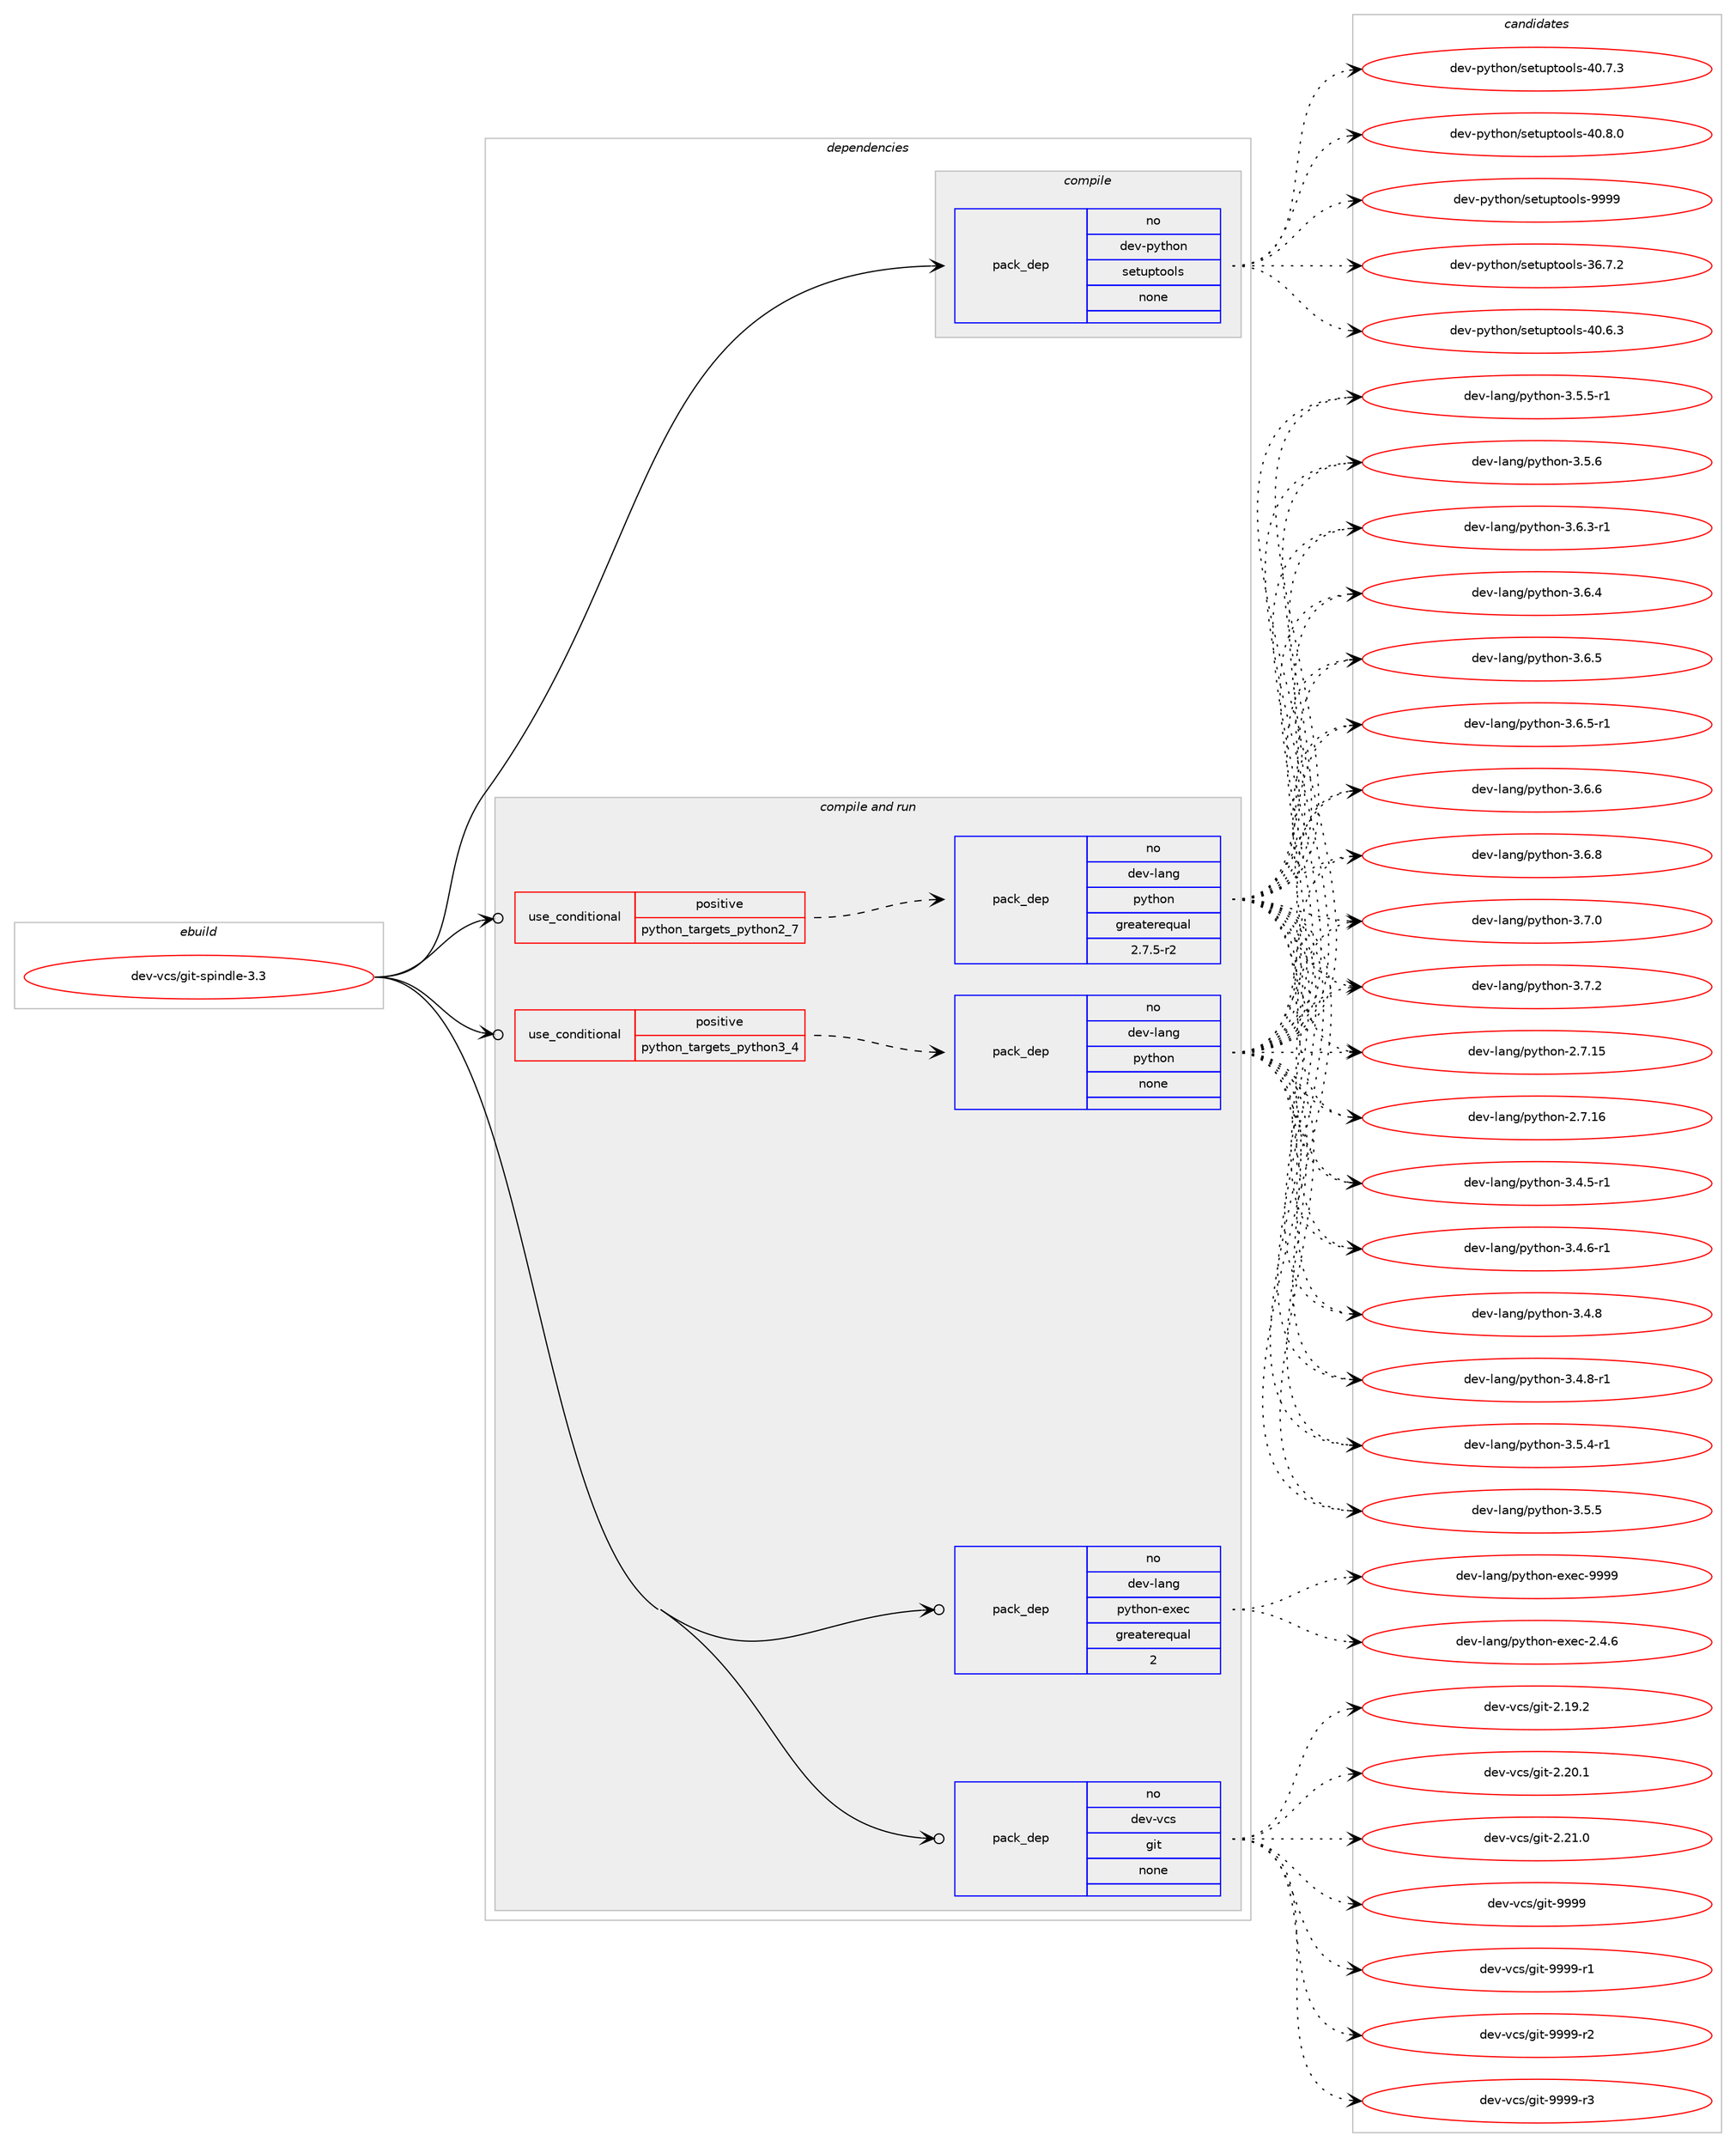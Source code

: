 digraph prolog {

# *************
# Graph options
# *************

newrank=true;
concentrate=true;
compound=true;
graph [rankdir=LR,fontname=Helvetica,fontsize=10,ranksep=1.5];#, ranksep=2.5, nodesep=0.2];
edge  [arrowhead=vee];
node  [fontname=Helvetica,fontsize=10];

# **********
# The ebuild
# **********

subgraph cluster_leftcol {
color=gray;
rank=same;
label=<<i>ebuild</i>>;
id [label="dev-vcs/git-spindle-3.3", color=red, width=4, href="../dev-vcs/git-spindle-3.3.svg"];
}

# ****************
# The dependencies
# ****************

subgraph cluster_midcol {
color=gray;
label=<<i>dependencies</i>>;
subgraph cluster_compile {
fillcolor="#eeeeee";
style=filled;
label=<<i>compile</i>>;
subgraph pack1102158 {
dependency1551501 [label=<<TABLE BORDER="0" CELLBORDER="1" CELLSPACING="0" CELLPADDING="4" WIDTH="220"><TR><TD ROWSPAN="6" CELLPADDING="30">pack_dep</TD></TR><TR><TD WIDTH="110">no</TD></TR><TR><TD>dev-python</TD></TR><TR><TD>setuptools</TD></TR><TR><TD>none</TD></TR><TR><TD></TD></TR></TABLE>>, shape=none, color=blue];
}
id:e -> dependency1551501:w [weight=20,style="solid",arrowhead="vee"];
}
subgraph cluster_compileandrun {
fillcolor="#eeeeee";
style=filled;
label=<<i>compile and run</i>>;
subgraph cond425591 {
dependency1551502 [label=<<TABLE BORDER="0" CELLBORDER="1" CELLSPACING="0" CELLPADDING="4"><TR><TD ROWSPAN="3" CELLPADDING="10">use_conditional</TD></TR><TR><TD>positive</TD></TR><TR><TD>python_targets_python2_7</TD></TR></TABLE>>, shape=none, color=red];
subgraph pack1102159 {
dependency1551503 [label=<<TABLE BORDER="0" CELLBORDER="1" CELLSPACING="0" CELLPADDING="4" WIDTH="220"><TR><TD ROWSPAN="6" CELLPADDING="30">pack_dep</TD></TR><TR><TD WIDTH="110">no</TD></TR><TR><TD>dev-lang</TD></TR><TR><TD>python</TD></TR><TR><TD>greaterequal</TD></TR><TR><TD>2.7.5-r2</TD></TR></TABLE>>, shape=none, color=blue];
}
dependency1551502:e -> dependency1551503:w [weight=20,style="dashed",arrowhead="vee"];
}
id:e -> dependency1551502:w [weight=20,style="solid",arrowhead="odotvee"];
subgraph cond425592 {
dependency1551504 [label=<<TABLE BORDER="0" CELLBORDER="1" CELLSPACING="0" CELLPADDING="4"><TR><TD ROWSPAN="3" CELLPADDING="10">use_conditional</TD></TR><TR><TD>positive</TD></TR><TR><TD>python_targets_python3_4</TD></TR></TABLE>>, shape=none, color=red];
subgraph pack1102160 {
dependency1551505 [label=<<TABLE BORDER="0" CELLBORDER="1" CELLSPACING="0" CELLPADDING="4" WIDTH="220"><TR><TD ROWSPAN="6" CELLPADDING="30">pack_dep</TD></TR><TR><TD WIDTH="110">no</TD></TR><TR><TD>dev-lang</TD></TR><TR><TD>python</TD></TR><TR><TD>none</TD></TR><TR><TD></TD></TR></TABLE>>, shape=none, color=blue];
}
dependency1551504:e -> dependency1551505:w [weight=20,style="dashed",arrowhead="vee"];
}
id:e -> dependency1551504:w [weight=20,style="solid",arrowhead="odotvee"];
subgraph pack1102161 {
dependency1551506 [label=<<TABLE BORDER="0" CELLBORDER="1" CELLSPACING="0" CELLPADDING="4" WIDTH="220"><TR><TD ROWSPAN="6" CELLPADDING="30">pack_dep</TD></TR><TR><TD WIDTH="110">no</TD></TR><TR><TD>dev-lang</TD></TR><TR><TD>python-exec</TD></TR><TR><TD>greaterequal</TD></TR><TR><TD>2</TD></TR></TABLE>>, shape=none, color=blue];
}
id:e -> dependency1551506:w [weight=20,style="solid",arrowhead="odotvee"];
subgraph pack1102162 {
dependency1551507 [label=<<TABLE BORDER="0" CELLBORDER="1" CELLSPACING="0" CELLPADDING="4" WIDTH="220"><TR><TD ROWSPAN="6" CELLPADDING="30">pack_dep</TD></TR><TR><TD WIDTH="110">no</TD></TR><TR><TD>dev-vcs</TD></TR><TR><TD>git</TD></TR><TR><TD>none</TD></TR><TR><TD></TD></TR></TABLE>>, shape=none, color=blue];
}
id:e -> dependency1551507:w [weight=20,style="solid",arrowhead="odotvee"];
}
subgraph cluster_run {
fillcolor="#eeeeee";
style=filled;
label=<<i>run</i>>;
}
}

# **************
# The candidates
# **************

subgraph cluster_choices {
rank=same;
color=gray;
label=<<i>candidates</i>>;

subgraph choice1102158 {
color=black;
nodesep=1;
choice100101118451121211161041111104711510111611711211611111110811545515446554650 [label="dev-python/setuptools-36.7.2", color=red, width=4,href="../dev-python/setuptools-36.7.2.svg"];
choice100101118451121211161041111104711510111611711211611111110811545524846544651 [label="dev-python/setuptools-40.6.3", color=red, width=4,href="../dev-python/setuptools-40.6.3.svg"];
choice100101118451121211161041111104711510111611711211611111110811545524846554651 [label="dev-python/setuptools-40.7.3", color=red, width=4,href="../dev-python/setuptools-40.7.3.svg"];
choice100101118451121211161041111104711510111611711211611111110811545524846564648 [label="dev-python/setuptools-40.8.0", color=red, width=4,href="../dev-python/setuptools-40.8.0.svg"];
choice10010111845112121116104111110471151011161171121161111111081154557575757 [label="dev-python/setuptools-9999", color=red, width=4,href="../dev-python/setuptools-9999.svg"];
dependency1551501:e -> choice100101118451121211161041111104711510111611711211611111110811545515446554650:w [style=dotted,weight="100"];
dependency1551501:e -> choice100101118451121211161041111104711510111611711211611111110811545524846544651:w [style=dotted,weight="100"];
dependency1551501:e -> choice100101118451121211161041111104711510111611711211611111110811545524846554651:w [style=dotted,weight="100"];
dependency1551501:e -> choice100101118451121211161041111104711510111611711211611111110811545524846564648:w [style=dotted,weight="100"];
dependency1551501:e -> choice10010111845112121116104111110471151011161171121161111111081154557575757:w [style=dotted,weight="100"];
}
subgraph choice1102159 {
color=black;
nodesep=1;
choice10010111845108971101034711212111610411111045504655464953 [label="dev-lang/python-2.7.15", color=red, width=4,href="../dev-lang/python-2.7.15.svg"];
choice10010111845108971101034711212111610411111045504655464954 [label="dev-lang/python-2.7.16", color=red, width=4,href="../dev-lang/python-2.7.16.svg"];
choice1001011184510897110103471121211161041111104551465246534511449 [label="dev-lang/python-3.4.5-r1", color=red, width=4,href="../dev-lang/python-3.4.5-r1.svg"];
choice1001011184510897110103471121211161041111104551465246544511449 [label="dev-lang/python-3.4.6-r1", color=red, width=4,href="../dev-lang/python-3.4.6-r1.svg"];
choice100101118451089711010347112121116104111110455146524656 [label="dev-lang/python-3.4.8", color=red, width=4,href="../dev-lang/python-3.4.8.svg"];
choice1001011184510897110103471121211161041111104551465246564511449 [label="dev-lang/python-3.4.8-r1", color=red, width=4,href="../dev-lang/python-3.4.8-r1.svg"];
choice1001011184510897110103471121211161041111104551465346524511449 [label="dev-lang/python-3.5.4-r1", color=red, width=4,href="../dev-lang/python-3.5.4-r1.svg"];
choice100101118451089711010347112121116104111110455146534653 [label="dev-lang/python-3.5.5", color=red, width=4,href="../dev-lang/python-3.5.5.svg"];
choice1001011184510897110103471121211161041111104551465346534511449 [label="dev-lang/python-3.5.5-r1", color=red, width=4,href="../dev-lang/python-3.5.5-r1.svg"];
choice100101118451089711010347112121116104111110455146534654 [label="dev-lang/python-3.5.6", color=red, width=4,href="../dev-lang/python-3.5.6.svg"];
choice1001011184510897110103471121211161041111104551465446514511449 [label="dev-lang/python-3.6.3-r1", color=red, width=4,href="../dev-lang/python-3.6.3-r1.svg"];
choice100101118451089711010347112121116104111110455146544652 [label="dev-lang/python-3.6.4", color=red, width=4,href="../dev-lang/python-3.6.4.svg"];
choice100101118451089711010347112121116104111110455146544653 [label="dev-lang/python-3.6.5", color=red, width=4,href="../dev-lang/python-3.6.5.svg"];
choice1001011184510897110103471121211161041111104551465446534511449 [label="dev-lang/python-3.6.5-r1", color=red, width=4,href="../dev-lang/python-3.6.5-r1.svg"];
choice100101118451089711010347112121116104111110455146544654 [label="dev-lang/python-3.6.6", color=red, width=4,href="../dev-lang/python-3.6.6.svg"];
choice100101118451089711010347112121116104111110455146544656 [label="dev-lang/python-3.6.8", color=red, width=4,href="../dev-lang/python-3.6.8.svg"];
choice100101118451089711010347112121116104111110455146554648 [label="dev-lang/python-3.7.0", color=red, width=4,href="../dev-lang/python-3.7.0.svg"];
choice100101118451089711010347112121116104111110455146554650 [label="dev-lang/python-3.7.2", color=red, width=4,href="../dev-lang/python-3.7.2.svg"];
dependency1551503:e -> choice10010111845108971101034711212111610411111045504655464953:w [style=dotted,weight="100"];
dependency1551503:e -> choice10010111845108971101034711212111610411111045504655464954:w [style=dotted,weight="100"];
dependency1551503:e -> choice1001011184510897110103471121211161041111104551465246534511449:w [style=dotted,weight="100"];
dependency1551503:e -> choice1001011184510897110103471121211161041111104551465246544511449:w [style=dotted,weight="100"];
dependency1551503:e -> choice100101118451089711010347112121116104111110455146524656:w [style=dotted,weight="100"];
dependency1551503:e -> choice1001011184510897110103471121211161041111104551465246564511449:w [style=dotted,weight="100"];
dependency1551503:e -> choice1001011184510897110103471121211161041111104551465346524511449:w [style=dotted,weight="100"];
dependency1551503:e -> choice100101118451089711010347112121116104111110455146534653:w [style=dotted,weight="100"];
dependency1551503:e -> choice1001011184510897110103471121211161041111104551465346534511449:w [style=dotted,weight="100"];
dependency1551503:e -> choice100101118451089711010347112121116104111110455146534654:w [style=dotted,weight="100"];
dependency1551503:e -> choice1001011184510897110103471121211161041111104551465446514511449:w [style=dotted,weight="100"];
dependency1551503:e -> choice100101118451089711010347112121116104111110455146544652:w [style=dotted,weight="100"];
dependency1551503:e -> choice100101118451089711010347112121116104111110455146544653:w [style=dotted,weight="100"];
dependency1551503:e -> choice1001011184510897110103471121211161041111104551465446534511449:w [style=dotted,weight="100"];
dependency1551503:e -> choice100101118451089711010347112121116104111110455146544654:w [style=dotted,weight="100"];
dependency1551503:e -> choice100101118451089711010347112121116104111110455146544656:w [style=dotted,weight="100"];
dependency1551503:e -> choice100101118451089711010347112121116104111110455146554648:w [style=dotted,weight="100"];
dependency1551503:e -> choice100101118451089711010347112121116104111110455146554650:w [style=dotted,weight="100"];
}
subgraph choice1102160 {
color=black;
nodesep=1;
choice10010111845108971101034711212111610411111045504655464953 [label="dev-lang/python-2.7.15", color=red, width=4,href="../dev-lang/python-2.7.15.svg"];
choice10010111845108971101034711212111610411111045504655464954 [label="dev-lang/python-2.7.16", color=red, width=4,href="../dev-lang/python-2.7.16.svg"];
choice1001011184510897110103471121211161041111104551465246534511449 [label="dev-lang/python-3.4.5-r1", color=red, width=4,href="../dev-lang/python-3.4.5-r1.svg"];
choice1001011184510897110103471121211161041111104551465246544511449 [label="dev-lang/python-3.4.6-r1", color=red, width=4,href="../dev-lang/python-3.4.6-r1.svg"];
choice100101118451089711010347112121116104111110455146524656 [label="dev-lang/python-3.4.8", color=red, width=4,href="../dev-lang/python-3.4.8.svg"];
choice1001011184510897110103471121211161041111104551465246564511449 [label="dev-lang/python-3.4.8-r1", color=red, width=4,href="../dev-lang/python-3.4.8-r1.svg"];
choice1001011184510897110103471121211161041111104551465346524511449 [label="dev-lang/python-3.5.4-r1", color=red, width=4,href="../dev-lang/python-3.5.4-r1.svg"];
choice100101118451089711010347112121116104111110455146534653 [label="dev-lang/python-3.5.5", color=red, width=4,href="../dev-lang/python-3.5.5.svg"];
choice1001011184510897110103471121211161041111104551465346534511449 [label="dev-lang/python-3.5.5-r1", color=red, width=4,href="../dev-lang/python-3.5.5-r1.svg"];
choice100101118451089711010347112121116104111110455146534654 [label="dev-lang/python-3.5.6", color=red, width=4,href="../dev-lang/python-3.5.6.svg"];
choice1001011184510897110103471121211161041111104551465446514511449 [label="dev-lang/python-3.6.3-r1", color=red, width=4,href="../dev-lang/python-3.6.3-r1.svg"];
choice100101118451089711010347112121116104111110455146544652 [label="dev-lang/python-3.6.4", color=red, width=4,href="../dev-lang/python-3.6.4.svg"];
choice100101118451089711010347112121116104111110455146544653 [label="dev-lang/python-3.6.5", color=red, width=4,href="../dev-lang/python-3.6.5.svg"];
choice1001011184510897110103471121211161041111104551465446534511449 [label="dev-lang/python-3.6.5-r1", color=red, width=4,href="../dev-lang/python-3.6.5-r1.svg"];
choice100101118451089711010347112121116104111110455146544654 [label="dev-lang/python-3.6.6", color=red, width=4,href="../dev-lang/python-3.6.6.svg"];
choice100101118451089711010347112121116104111110455146544656 [label="dev-lang/python-3.6.8", color=red, width=4,href="../dev-lang/python-3.6.8.svg"];
choice100101118451089711010347112121116104111110455146554648 [label="dev-lang/python-3.7.0", color=red, width=4,href="../dev-lang/python-3.7.0.svg"];
choice100101118451089711010347112121116104111110455146554650 [label="dev-lang/python-3.7.2", color=red, width=4,href="../dev-lang/python-3.7.2.svg"];
dependency1551505:e -> choice10010111845108971101034711212111610411111045504655464953:w [style=dotted,weight="100"];
dependency1551505:e -> choice10010111845108971101034711212111610411111045504655464954:w [style=dotted,weight="100"];
dependency1551505:e -> choice1001011184510897110103471121211161041111104551465246534511449:w [style=dotted,weight="100"];
dependency1551505:e -> choice1001011184510897110103471121211161041111104551465246544511449:w [style=dotted,weight="100"];
dependency1551505:e -> choice100101118451089711010347112121116104111110455146524656:w [style=dotted,weight="100"];
dependency1551505:e -> choice1001011184510897110103471121211161041111104551465246564511449:w [style=dotted,weight="100"];
dependency1551505:e -> choice1001011184510897110103471121211161041111104551465346524511449:w [style=dotted,weight="100"];
dependency1551505:e -> choice100101118451089711010347112121116104111110455146534653:w [style=dotted,weight="100"];
dependency1551505:e -> choice1001011184510897110103471121211161041111104551465346534511449:w [style=dotted,weight="100"];
dependency1551505:e -> choice100101118451089711010347112121116104111110455146534654:w [style=dotted,weight="100"];
dependency1551505:e -> choice1001011184510897110103471121211161041111104551465446514511449:w [style=dotted,weight="100"];
dependency1551505:e -> choice100101118451089711010347112121116104111110455146544652:w [style=dotted,weight="100"];
dependency1551505:e -> choice100101118451089711010347112121116104111110455146544653:w [style=dotted,weight="100"];
dependency1551505:e -> choice1001011184510897110103471121211161041111104551465446534511449:w [style=dotted,weight="100"];
dependency1551505:e -> choice100101118451089711010347112121116104111110455146544654:w [style=dotted,weight="100"];
dependency1551505:e -> choice100101118451089711010347112121116104111110455146544656:w [style=dotted,weight="100"];
dependency1551505:e -> choice100101118451089711010347112121116104111110455146554648:w [style=dotted,weight="100"];
dependency1551505:e -> choice100101118451089711010347112121116104111110455146554650:w [style=dotted,weight="100"];
}
subgraph choice1102161 {
color=black;
nodesep=1;
choice1001011184510897110103471121211161041111104510112010199455046524654 [label="dev-lang/python-exec-2.4.6", color=red, width=4,href="../dev-lang/python-exec-2.4.6.svg"];
choice10010111845108971101034711212111610411111045101120101994557575757 [label="dev-lang/python-exec-9999", color=red, width=4,href="../dev-lang/python-exec-9999.svg"];
dependency1551506:e -> choice1001011184510897110103471121211161041111104510112010199455046524654:w [style=dotted,weight="100"];
dependency1551506:e -> choice10010111845108971101034711212111610411111045101120101994557575757:w [style=dotted,weight="100"];
}
subgraph choice1102162 {
color=black;
nodesep=1;
choice10010111845118991154710310511645504649574650 [label="dev-vcs/git-2.19.2", color=red, width=4,href="../dev-vcs/git-2.19.2.svg"];
choice10010111845118991154710310511645504650484649 [label="dev-vcs/git-2.20.1", color=red, width=4,href="../dev-vcs/git-2.20.1.svg"];
choice10010111845118991154710310511645504650494648 [label="dev-vcs/git-2.21.0", color=red, width=4,href="../dev-vcs/git-2.21.0.svg"];
choice1001011184511899115471031051164557575757 [label="dev-vcs/git-9999", color=red, width=4,href="../dev-vcs/git-9999.svg"];
choice10010111845118991154710310511645575757574511449 [label="dev-vcs/git-9999-r1", color=red, width=4,href="../dev-vcs/git-9999-r1.svg"];
choice10010111845118991154710310511645575757574511450 [label="dev-vcs/git-9999-r2", color=red, width=4,href="../dev-vcs/git-9999-r2.svg"];
choice10010111845118991154710310511645575757574511451 [label="dev-vcs/git-9999-r3", color=red, width=4,href="../dev-vcs/git-9999-r3.svg"];
dependency1551507:e -> choice10010111845118991154710310511645504649574650:w [style=dotted,weight="100"];
dependency1551507:e -> choice10010111845118991154710310511645504650484649:w [style=dotted,weight="100"];
dependency1551507:e -> choice10010111845118991154710310511645504650494648:w [style=dotted,weight="100"];
dependency1551507:e -> choice1001011184511899115471031051164557575757:w [style=dotted,weight="100"];
dependency1551507:e -> choice10010111845118991154710310511645575757574511449:w [style=dotted,weight="100"];
dependency1551507:e -> choice10010111845118991154710310511645575757574511450:w [style=dotted,weight="100"];
dependency1551507:e -> choice10010111845118991154710310511645575757574511451:w [style=dotted,weight="100"];
}
}

}
